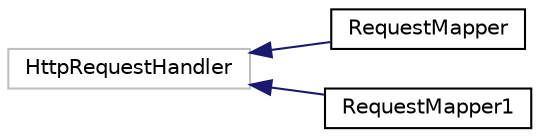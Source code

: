 digraph "Graphical Class Hierarchy"
{
 // LATEX_PDF_SIZE
  edge [fontname="Helvetica",fontsize="10",labelfontname="Helvetica",labelfontsize="10"];
  node [fontname="Helvetica",fontsize="10",shape=record];
  rankdir="LR";
  Node46 [label="HttpRequestHandler",height=0.2,width=0.4,color="grey75", fillcolor="white", style="filled",tooltip=" "];
  Node46 -> Node0 [dir="back",color="midnightblue",fontsize="10",style="solid",fontname="Helvetica"];
  Node0 [label="RequestMapper",height=0.2,width=0.4,color="black", fillcolor="white", style="filled",URL="$class_request_mapper.html",tooltip=" "];
  Node46 -> Node48 [dir="back",color="midnightblue",fontsize="10",style="solid",fontname="Helvetica"];
  Node48 [label="RequestMapper1",height=0.2,width=0.4,color="black", fillcolor="white", style="filled",URL="$class_request_mapper1.html",tooltip=" "];
}
